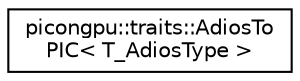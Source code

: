 digraph "Graphical Class Hierarchy"
{
 // LATEX_PDF_SIZE
  edge [fontname="Helvetica",fontsize="10",labelfontname="Helvetica",labelfontsize="10"];
  node [fontname="Helvetica",fontsize="10",shape=record];
  rankdir="LR";
  Node0 [label="picongpu::traits::AdiosTo\lPIC\< T_AdiosType \>",height=0.2,width=0.4,color="black", fillcolor="white", style="filled",URL="$structpicongpu_1_1traits_1_1_adios_to_p_i_c.html",tooltip="Convert an Adios type to a PIConGPU Type."];
}
